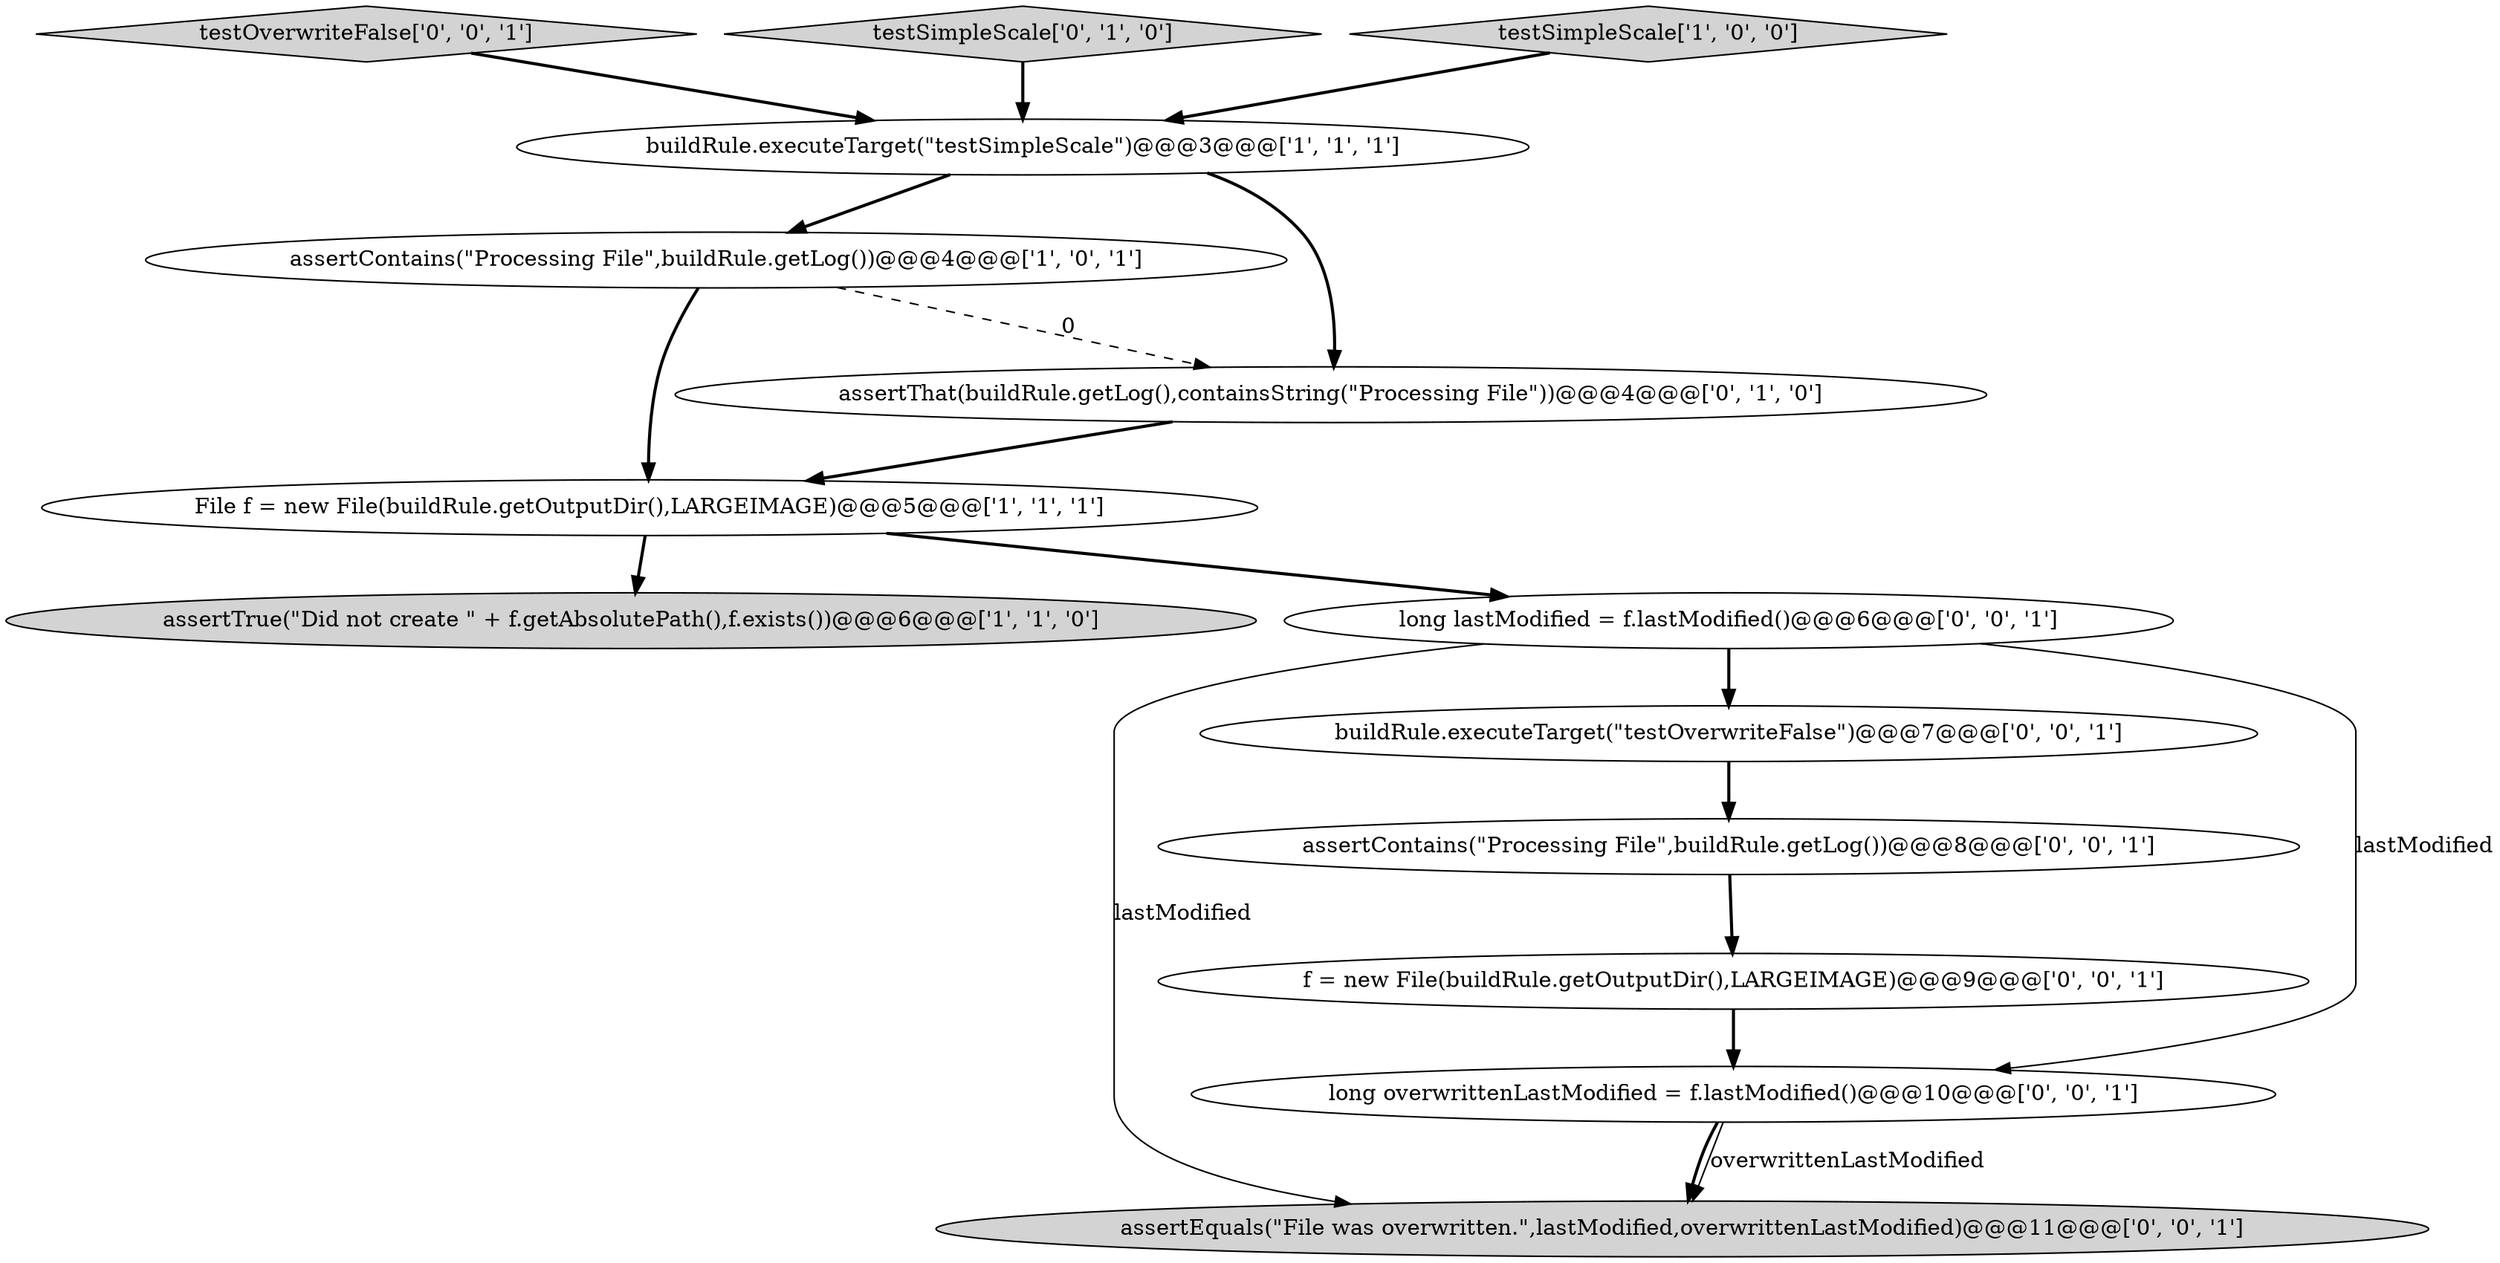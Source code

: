 digraph {
3 [style = filled, label = "File f = new File(buildRule.getOutputDir(),LARGEIMAGE)@@@5@@@['1', '1', '1']", fillcolor = white, shape = ellipse image = "AAA0AAABBB1BBB"];
4 [style = filled, label = "buildRule.executeTarget(\"testSimpleScale\")@@@3@@@['1', '1', '1']", fillcolor = white, shape = ellipse image = "AAA0AAABBB1BBB"];
12 [style = filled, label = "assertContains(\"Processing File\",buildRule.getLog())@@@8@@@['0', '0', '1']", fillcolor = white, shape = ellipse image = "AAA0AAABBB3BBB"];
9 [style = filled, label = "assertEquals(\"File was overwritten.\",lastModified,overwrittenLastModified)@@@11@@@['0', '0', '1']", fillcolor = lightgray, shape = ellipse image = "AAA0AAABBB3BBB"];
1 [style = filled, label = "assertTrue(\"Did not create \" + f.getAbsolutePath(),f.exists())@@@6@@@['1', '1', '0']", fillcolor = lightgray, shape = ellipse image = "AAA0AAABBB1BBB"];
10 [style = filled, label = "f = new File(buildRule.getOutputDir(),LARGEIMAGE)@@@9@@@['0', '0', '1']", fillcolor = white, shape = ellipse image = "AAA0AAABBB3BBB"];
2 [style = filled, label = "assertContains(\"Processing File\",buildRule.getLog())@@@4@@@['1', '0', '1']", fillcolor = white, shape = ellipse image = "AAA0AAABBB1BBB"];
7 [style = filled, label = "buildRule.executeTarget(\"testOverwriteFalse\")@@@7@@@['0', '0', '1']", fillcolor = white, shape = ellipse image = "AAA0AAABBB3BBB"];
11 [style = filled, label = "testOverwriteFalse['0', '0', '1']", fillcolor = lightgray, shape = diamond image = "AAA0AAABBB3BBB"];
6 [style = filled, label = "testSimpleScale['0', '1', '0']", fillcolor = lightgray, shape = diamond image = "AAA0AAABBB2BBB"];
0 [style = filled, label = "testSimpleScale['1', '0', '0']", fillcolor = lightgray, shape = diamond image = "AAA0AAABBB1BBB"];
13 [style = filled, label = "long lastModified = f.lastModified()@@@6@@@['0', '0', '1']", fillcolor = white, shape = ellipse image = "AAA0AAABBB3BBB"];
5 [style = filled, label = "assertThat(buildRule.getLog(),containsString(\"Processing File\"))@@@4@@@['0', '1', '0']", fillcolor = white, shape = ellipse image = "AAA1AAABBB2BBB"];
8 [style = filled, label = "long overwrittenLastModified = f.lastModified()@@@10@@@['0', '0', '1']", fillcolor = white, shape = ellipse image = "AAA0AAABBB3BBB"];
4->5 [style = bold, label=""];
12->10 [style = bold, label=""];
10->8 [style = bold, label=""];
5->3 [style = bold, label=""];
7->12 [style = bold, label=""];
11->4 [style = bold, label=""];
13->7 [style = bold, label=""];
0->4 [style = bold, label=""];
8->9 [style = bold, label=""];
8->9 [style = solid, label="overwrittenLastModified"];
6->4 [style = bold, label=""];
13->8 [style = solid, label="lastModified"];
2->5 [style = dashed, label="0"];
3->13 [style = bold, label=""];
13->9 [style = solid, label="lastModified"];
3->1 [style = bold, label=""];
4->2 [style = bold, label=""];
2->3 [style = bold, label=""];
}
